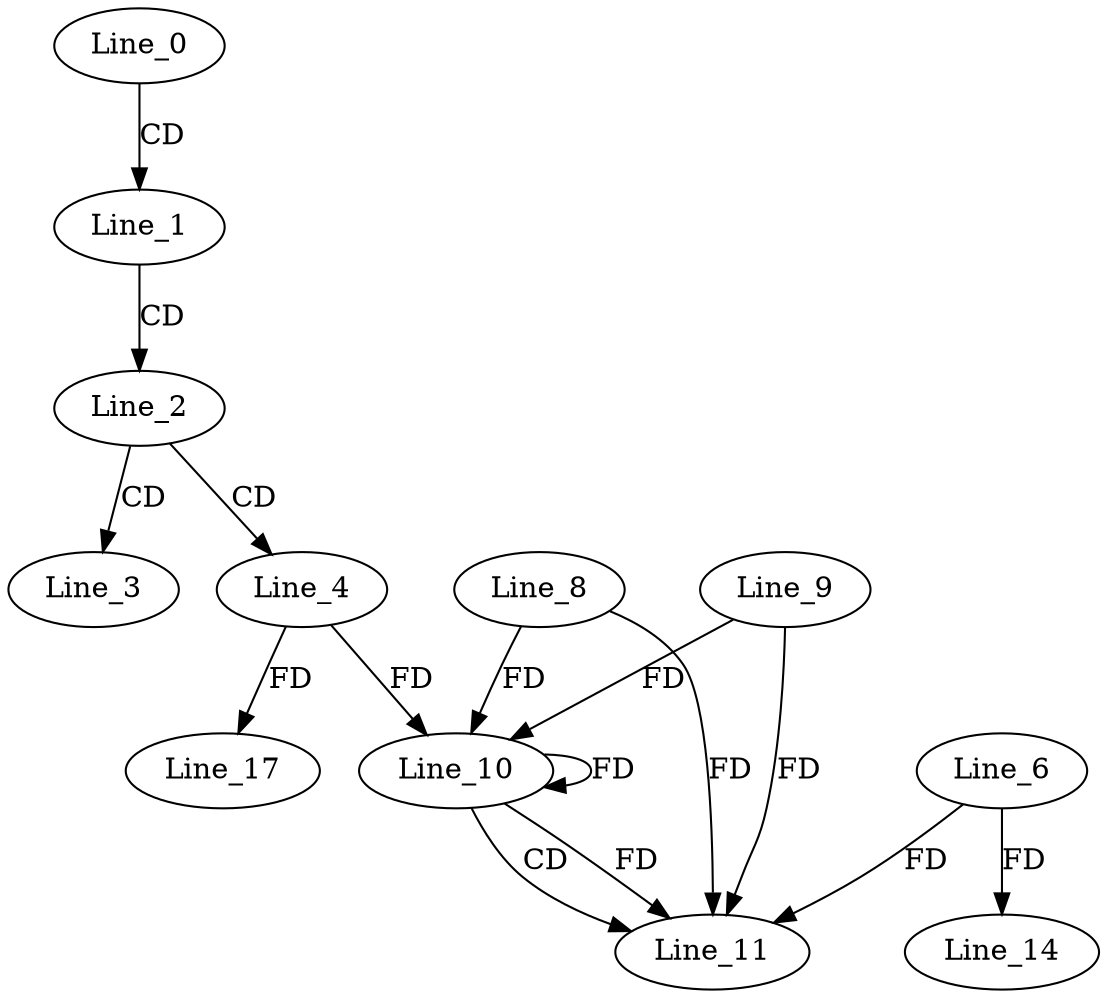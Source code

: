 digraph G {
  Line_0;
  Line_1;
  Line_2;
  Line_3;
  Line_3;
  Line_4;
  Line_10;
  Line_9;
  Line_10;
  Line_8;
  Line_10;
  Line_11;
  Line_6;
  Line_14;
  Line_17;
  Line_0 -> Line_1 [ label="CD" ];
  Line_1 -> Line_2 [ label="CD" ];
  Line_2 -> Line_3 [ label="CD" ];
  Line_2 -> Line_4 [ label="CD" ];
  Line_10 -> Line_10 [ label="FD" ];
  Line_9 -> Line_10 [ label="FD" ];
  Line_4 -> Line_10 [ label="FD" ];
  Line_8 -> Line_10 [ label="FD" ];
  Line_10 -> Line_11 [ label="CD" ];
  Line_6 -> Line_11 [ label="FD" ];
  Line_8 -> Line_11 [ label="FD" ];
  Line_10 -> Line_11 [ label="FD" ];
  Line_9 -> Line_11 [ label="FD" ];
  Line_6 -> Line_14 [ label="FD" ];
  Line_4 -> Line_17 [ label="FD" ];
}
